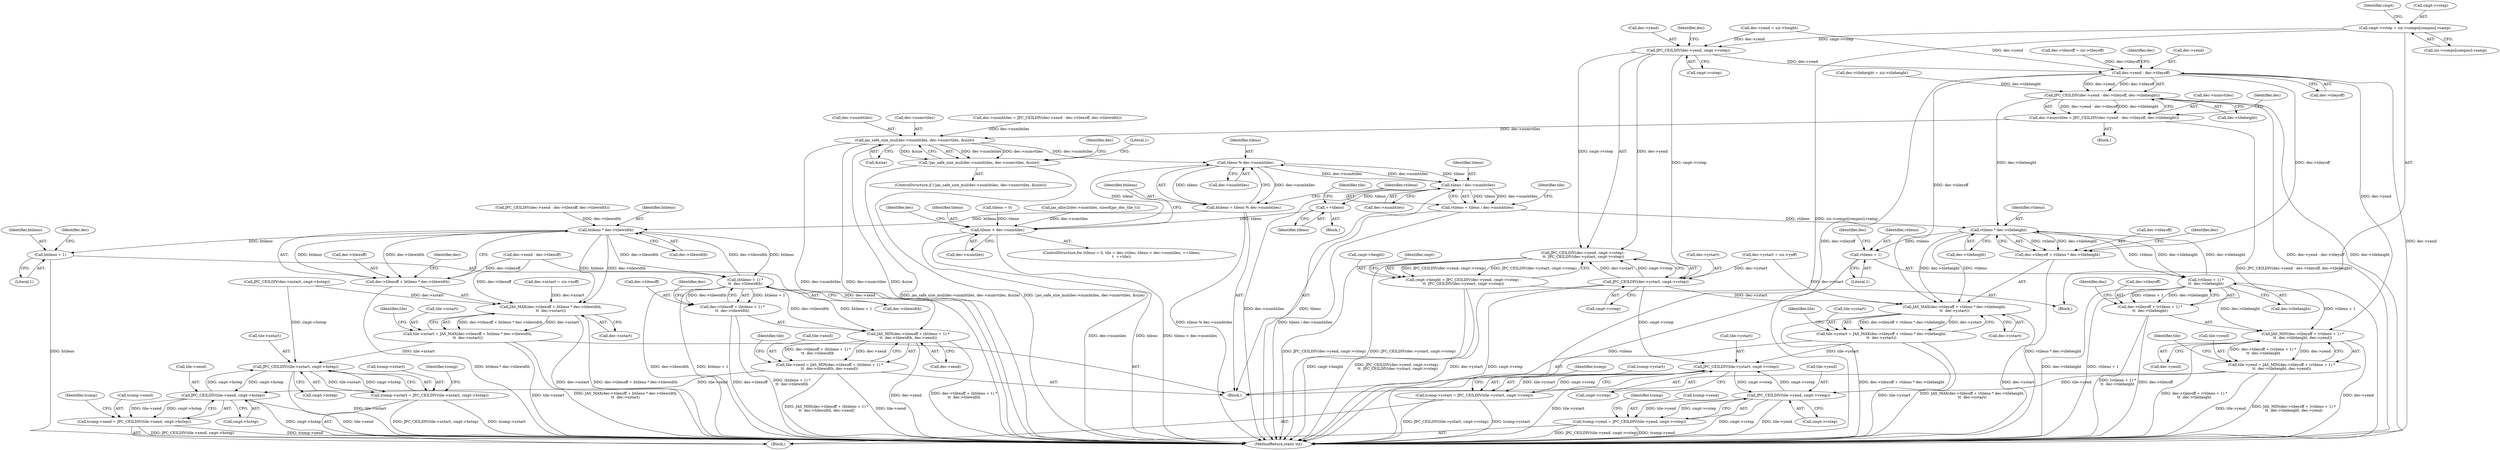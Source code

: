 digraph "0_jasper_d91198abd00fc435a397fe6bad906a4c1748e9cf@array" {
"1000269" [label="(Call,cmpt->vstep = siz->comps[compno].vsamp)"];
"1000304" [label="(Call,JPC_CEILDIV(dec->yend, cmpt->vstep))"];
"1000303" [label="(Call,JPC_CEILDIV(dec->yend, cmpt->vstep) -\n\t\t  JPC_CEILDIV(dec->ystart, cmpt->vstep))"];
"1000299" [label="(Call,cmpt->height = JPC_CEILDIV(dec->yend, cmpt->vstep) -\n\t\t  JPC_CEILDIV(dec->ystart, cmpt->vstep))"];
"1000311" [label="(Call,JPC_CEILDIV(dec->ystart, cmpt->vstep))"];
"1000480" [label="(Call,JAS_MAX(dec->tileyoff + vtileno * dec->tileheight,\n\t\t  dec->ystart))"];
"1000476" [label="(Call,tile->ystart = JAS_MAX(dec->tileyoff + vtileno * dec->tileheight,\n\t\t  dec->ystart))"];
"1000642" [label="(Call,JPC_CEILDIV(tile->ystart, cmpt->vstep))"];
"1000638" [label="(Call,tcomp->ystart = JPC_CEILDIV(tile->ystart, cmpt->vstep))"];
"1000664" [label="(Call,JPC_CEILDIV(tile->yend, cmpt->vstep))"];
"1000660" [label="(Call,tcomp->yend = JPC_CEILDIV(tile->yend, cmpt->vstep))"];
"1000353" [label="(Call,dec->yend - dec->tileyoff)"];
"1000352" [label="(Call,JPC_CEILDIV(dec->yend - dec->tileyoff, dec->tileheight))"];
"1000348" [label="(Call,dec->numvtiles = JPC_CEILDIV(dec->yend - dec->tileyoff, dec->tileheight))"];
"1000365" [label="(Call,jas_safe_size_mul(dec->numhtiles, dec->numvtiles, &size))"];
"1000364" [label="(Call,!jas_safe_size_mul(dec->numhtiles, dec->numvtiles, &size))"];
"1000437" [label="(Call,tileno % dec->numhtiles)"];
"1000435" [label="(Call,htileno = tileno % dec->numhtiles)"];
"1000468" [label="(Call,htileno * dec->tilewidth)"];
"1000463" [label="(Call,JAS_MAX(dec->tilexoff + htileno * dec->tilewidth,\n\t\t  dec->xstart))"];
"1000459" [label="(Call,tile->xstart = JAS_MAX(dec->tilexoff + htileno * dec->tilewidth,\n\t\t  dec->xstart))"];
"1000631" [label="(Call,JPC_CEILDIV(tile->xstart, cmpt->hstep))"];
"1000627" [label="(Call,tcomp->xstart = JPC_CEILDIV(tile->xstart, cmpt->hstep))"];
"1000653" [label="(Call,JPC_CEILDIV(tile->xend, cmpt->hstep))"];
"1000649" [label="(Call,tcomp->xend = JPC_CEILDIV(tile->xend, cmpt->hstep))"];
"1000464" [label="(Call,dec->tilexoff + htileno * dec->tilewidth)"];
"1000502" [label="(Call,(htileno + 1) *\n\t\t  dec->tilewidth)"];
"1000497" [label="(Call,JAS_MIN(dec->tilexoff + (htileno + 1) *\n\t\t  dec->tilewidth, dec->xend))"];
"1000493" [label="(Call,tile->xend = JAS_MIN(dec->tilexoff + (htileno + 1) *\n\t\t  dec->tilewidth, dec->xend))"];
"1000498" [label="(Call,dec->tilexoff + (htileno + 1) *\n\t\t  dec->tilewidth)"];
"1000503" [label="(Call,htileno + 1)"];
"1000444" [label="(Call,tileno / dec->numhtiles)"];
"1000430" [label="(Call,++tileno)"];
"1000424" [label="(Call,tileno < dec->numtiles)"];
"1000442" [label="(Call,vtileno = tileno / dec->numhtiles)"];
"1000485" [label="(Call,vtileno * dec->tileheight)"];
"1000481" [label="(Call,dec->tileyoff + vtileno * dec->tileheight)"];
"1000521" [label="(Call,(vtileno + 1) *\n\t\t  dec->tileheight)"];
"1000516" [label="(Call,JAS_MIN(dec->tileyoff + (vtileno + 1) *\n\t\t  dec->tileheight, dec->yend))"];
"1000512" [label="(Call,tile->yend = JAS_MIN(dec->tileyoff + (vtileno + 1) *\n\t\t  dec->tileheight, dec->yend))"];
"1000517" [label="(Call,dec->tileyoff + (vtileno + 1) *\n\t\t  dec->tileheight)"];
"1000522" [label="(Call,vtileno + 1)"];
"1000678" [label="(Identifier,dec)"];
"1000611" [label="(Block,)"];
"1000357" [label="(Call,dec->tileyoff)"];
"1000478" [label="(Identifier,tile)"];
"1000673" [label="(Identifier,tcomp)"];
"1000482" [label="(Call,dec->tileyoff)"];
"1000320" [label="(Identifier,cmpt)"];
"1000303" [label="(Call,JPC_CEILDIV(dec->yend, cmpt->vstep) -\n\t\t  JPC_CEILDIV(dec->ystart, cmpt->vstep))"];
"1000639" [label="(Call,tcomp->ystart)"];
"1000498" [label="(Call,dec->tilexoff + (htileno + 1) *\n\t\t  dec->tilewidth)"];
"1000360" [label="(Call,dec->tileheight)"];
"1000490" [label="(Call,dec->ystart)"];
"1000435" [label="(Call,htileno = tileno % dec->numhtiles)"];
"1000654" [label="(Call,tile->xend)"];
"1000437" [label="(Call,tileno % dec->numhtiles)"];
"1000292" [label="(Call,JPC_CEILDIV(dec->xstart, cmpt->hstep))"];
"1000143" [label="(Call,dec->yend = siz->height)"];
"1000377" [label="(Literal,1)"];
"1000473" [label="(Call,dec->xstart)"];
"1000529" [label="(Identifier,dec)"];
"1000514" [label="(Identifier,tile)"];
"1000439" [label="(Call,dec->numhtiles)"];
"1000304" [label="(Call,JPC_CEILDIV(dec->yend, cmpt->vstep))"];
"1000504" [label="(Identifier,htileno)"];
"1000282" [label="(Identifier,cmpt)"];
"1000312" [label="(Call,dec->ystart)"];
"1000270" [label="(Call,cmpt->vstep)"];
"1000366" [label="(Call,dec->numhtiles)"];
"1000426" [label="(Call,dec->numtiles)"];
"1000469" [label="(Identifier,htileno)"];
"1000349" [label="(Call,dec->numvtiles)"];
"1000369" [label="(Call,dec->numvtiles)"];
"1000487" [label="(Call,dec->tileheight)"];
"1000485" [label="(Call,vtileno * dec->tileheight)"];
"1000463" [label="(Call,JAS_MAX(dec->tilexoff + htileno * dec->tilewidth,\n\t\t  dec->xstart))"];
"1000512" [label="(Call,tile->yend = JAS_MIN(dec->tileyoff + (vtileno + 1) *\n\t\t  dec->tileheight, dec->yend))"];
"1000438" [label="(Identifier,tileno)"];
"1000436" [label="(Identifier,htileno)"];
"1000495" [label="(Identifier,tile)"];
"1000380" [label="(Identifier,dec)"];
"1000434" [label="(Block,)"];
"1000361" [label="(Identifier,dec)"];
"1000493" [label="(Call,tile->xend = JAS_MIN(dec->tilexoff + (htileno + 1) *\n\t\t  dec->tilewidth, dec->xend))"];
"1000657" [label="(Call,cmpt->hstep)"];
"1000522" [label="(Call,vtileno + 1)"];
"1000497" [label="(Call,JAS_MIN(dec->tilexoff + (htileno + 1) *\n\t\t  dec->tilewidth, dec->xend))"];
"1000300" [label="(Call,cmpt->height)"];
"1000627" [label="(Call,tcomp->xstart = JPC_CEILDIV(tile->xstart, cmpt->hstep))"];
"1000518" [label="(Call,dec->tileyoff)"];
"1000430" [label="(Call,++tileno)"];
"1000104" [label="(Block,)"];
"1000528" [label="(Call,dec->yend)"];
"1000649" [label="(Call,tcomp->xend = JPC_CEILDIV(tile->xend, cmpt->hstep))"];
"1000635" [label="(Call,cmpt->hstep)"];
"1000499" [label="(Call,dec->tilexoff)"];
"1000660" [label="(Call,tcomp->yend = JPC_CEILDIV(tile->yend, cmpt->vstep))"];
"1000367" [label="(Identifier,dec)"];
"1000299" [label="(Call,cmpt->height = JPC_CEILDIV(dec->yend, cmpt->vstep) -\n\t\t  JPC_CEILDIV(dec->ystart, cmpt->vstep))"];
"1000364" [label="(Call,!jas_safe_size_mul(dec->numhtiles, dec->numvtiles, &size))"];
"1000468" [label="(Call,htileno * dec->tilewidth)"];
"1000464" [label="(Call,dec->tilexoff + htileno * dec->tilewidth)"];
"1000363" [label="(ControlStructure,if (!jas_safe_size_mul(dec->numhtiles, dec->numvtiles, &size)))"];
"1000510" [label="(Identifier,dec)"];
"1000523" [label="(Identifier,vtileno)"];
"1000503" [label="(Call,htileno + 1)"];
"1000313" [label="(Identifier,dec)"];
"1000526" [label="(Identifier,dec)"];
"1000643" [label="(Call,tile->ystart)"];
"1000235" [label="(Block,)"];
"1000333" [label="(Call,dec->numhtiles = JPC_CEILDIV(dec->xend - dec->tilexoff, dec->tilewidth))"];
"1000662" [label="(Identifier,tcomp)"];
"1000474" [label="(Identifier,dec)"];
"1000646" [label="(Call,cmpt->vstep)"];
"1000451" [label="(Identifier,tile)"];
"1000354" [label="(Call,dec->yend)"];
"1000507" [label="(Identifier,dec)"];
"1000157" [label="(Call,dec->tileheight = siz->tileheight)"];
"1000470" [label="(Call,dec->tilewidth)"];
"1000129" [label="(Call,dec->ystart = siz->yoff)"];
"1000494" [label="(Call,tile->xend)"];
"1000352" [label="(Call,JPC_CEILDIV(dec->yend - dec->tileyoff, dec->tileheight))"];
"1000651" [label="(Identifier,tcomp)"];
"1000311" [label="(Call,JPC_CEILDIV(dec->ystart, cmpt->vstep))"];
"1000424" [label="(Call,tileno < dec->numtiles)"];
"1000688" [label="(MethodReturn,static int)"];
"1000481" [label="(Call,dec->tileyoff + vtileno * dec->tileheight)"];
"1000315" [label="(Call,cmpt->vstep)"];
"1000122" [label="(Call,dec->xstart = siz->xoff)"];
"1000628" [label="(Call,tcomp->xstart)"];
"1000642" [label="(Call,JPC_CEILDIV(tile->ystart, cmpt->vstep))"];
"1000668" [label="(Call,cmpt->vstep)"];
"1000480" [label="(Call,JAS_MAX(dec->tileyoff + vtileno * dec->tileheight,\n\t\t  dec->ystart))"];
"1000445" [label="(Identifier,tileno)"];
"1000338" [label="(Call,dec->xend - dec->tilexoff)"];
"1000348" [label="(Call,dec->numvtiles = JPC_CEILDIV(dec->yend - dec->tileyoff, dec->tileheight))"];
"1000661" [label="(Call,tcomp->yend)"];
"1000443" [label="(Identifier,vtileno)"];
"1000650" [label="(Call,tcomp->xend)"];
"1000477" [label="(Call,tile->ystart)"];
"1000429" [label="(Block,)"];
"1000431" [label="(Identifier,tileno)"];
"1000638" [label="(Call,tcomp->ystart = JPC_CEILDIV(tile->ystart, cmpt->vstep))"];
"1000446" [label="(Call,dec->numhtiles)"];
"1000513" [label="(Call,tile->yend)"];
"1000665" [label="(Call,tile->yend)"];
"1000509" [label="(Call,dec->xend)"];
"1000460" [label="(Call,tile->xstart)"];
"1000524" [label="(Literal,1)"];
"1000476" [label="(Call,tile->ystart = JAS_MAX(dec->tileyoff + vtileno * dec->tileheight,\n\t\t  dec->ystart))"];
"1000653" [label="(Call,JPC_CEILDIV(tile->xend, cmpt->hstep))"];
"1000486" [label="(Identifier,vtileno)"];
"1000459" [label="(Call,tile->xstart = JAS_MAX(dec->tilexoff + htileno * dec->tilewidth,\n\t\t  dec->xstart))"];
"1000491" [label="(Identifier,dec)"];
"1000269" [label="(Call,cmpt->vstep = siz->comps[compno].vsamp)"];
"1000273" [label="(Call,siz->comps[compno].vsamp)"];
"1000433" [label="(Identifier,tile)"];
"1000365" [label="(Call,jas_safe_size_mul(dec->numhtiles, dec->numvtiles, &size))"];
"1000425" [label="(Identifier,tileno)"];
"1000416" [label="(Call,tileno = 0)"];
"1000465" [label="(Call,dec->tilexoff)"];
"1000664" [label="(Call,JPC_CEILDIV(tile->yend, cmpt->vstep))"];
"1000517" [label="(Call,dec->tileyoff + (vtileno + 1) *\n\t\t  dec->tileheight)"];
"1000506" [label="(Call,dec->tilewidth)"];
"1000444" [label="(Call,tileno / dec->numhtiles)"];
"1000525" [label="(Call,dec->tileheight)"];
"1000516" [label="(Call,JAS_MIN(dec->tileyoff + (vtileno + 1) *\n\t\t  dec->tileheight, dec->yend))"];
"1000502" [label="(Call,(htileno + 1) *\n\t\t  dec->tilewidth)"];
"1000305" [label="(Call,dec->yend)"];
"1000372" [label="(Call,&size)"];
"1000632" [label="(Call,tile->xstart)"];
"1000404" [label="(Call,jas_alloc2(dec->numtiles, sizeof(jpc_dec_tile_t)))"];
"1000533" [label="(Identifier,tile)"];
"1000631" [label="(Call,JPC_CEILDIV(tile->xstart, cmpt->hstep))"];
"1000308" [label="(Call,cmpt->vstep)"];
"1000337" [label="(Call,JPC_CEILDIV(dec->xend - dec->tilexoff, dec->tilewidth))"];
"1000442" [label="(Call,vtileno = tileno / dec->numhtiles)"];
"1000414" [label="(ControlStructure,for (tileno = 0, tile = dec->tiles; tileno < dec->numtiles; ++tileno,\n\t  ++tile))"];
"1000505" [label="(Literal,1)"];
"1000353" [label="(Call,dec->yend - dec->tileyoff)"];
"1000640" [label="(Identifier,tcomp)"];
"1000521" [label="(Call,(vtileno + 1) *\n\t\t  dec->tileheight)"];
"1000171" [label="(Call,dec->tileyoff = siz->tileyoff)"];
"1000269" -> "1000235"  [label="AST: "];
"1000269" -> "1000273"  [label="CFG: "];
"1000270" -> "1000269"  [label="AST: "];
"1000273" -> "1000269"  [label="AST: "];
"1000282" -> "1000269"  [label="CFG: "];
"1000269" -> "1000688"  [label="DDG: siz->comps[compno].vsamp"];
"1000269" -> "1000304"  [label="DDG: cmpt->vstep"];
"1000304" -> "1000303"  [label="AST: "];
"1000304" -> "1000308"  [label="CFG: "];
"1000305" -> "1000304"  [label="AST: "];
"1000308" -> "1000304"  [label="AST: "];
"1000313" -> "1000304"  [label="CFG: "];
"1000304" -> "1000303"  [label="DDG: dec->yend"];
"1000304" -> "1000303"  [label="DDG: cmpt->vstep"];
"1000143" -> "1000304"  [label="DDG: dec->yend"];
"1000304" -> "1000311"  [label="DDG: cmpt->vstep"];
"1000304" -> "1000353"  [label="DDG: dec->yend"];
"1000303" -> "1000299"  [label="AST: "];
"1000303" -> "1000311"  [label="CFG: "];
"1000311" -> "1000303"  [label="AST: "];
"1000299" -> "1000303"  [label="CFG: "];
"1000303" -> "1000688"  [label="DDG: JPC_CEILDIV(dec->yend, cmpt->vstep)"];
"1000303" -> "1000688"  [label="DDG: JPC_CEILDIV(dec->ystart, cmpt->vstep)"];
"1000303" -> "1000299"  [label="DDG: JPC_CEILDIV(dec->yend, cmpt->vstep)"];
"1000303" -> "1000299"  [label="DDG: JPC_CEILDIV(dec->ystart, cmpt->vstep)"];
"1000311" -> "1000303"  [label="DDG: dec->ystart"];
"1000311" -> "1000303"  [label="DDG: cmpt->vstep"];
"1000299" -> "1000235"  [label="AST: "];
"1000300" -> "1000299"  [label="AST: "];
"1000320" -> "1000299"  [label="CFG: "];
"1000299" -> "1000688"  [label="DDG: JPC_CEILDIV(dec->yend, cmpt->vstep) -\n\t\t  JPC_CEILDIV(dec->ystart, cmpt->vstep)"];
"1000299" -> "1000688"  [label="DDG: cmpt->height"];
"1000311" -> "1000315"  [label="CFG: "];
"1000312" -> "1000311"  [label="AST: "];
"1000315" -> "1000311"  [label="AST: "];
"1000311" -> "1000688"  [label="DDG: dec->ystart"];
"1000311" -> "1000688"  [label="DDG: cmpt->vstep"];
"1000129" -> "1000311"  [label="DDG: dec->ystart"];
"1000311" -> "1000480"  [label="DDG: dec->ystart"];
"1000311" -> "1000642"  [label="DDG: cmpt->vstep"];
"1000480" -> "1000476"  [label="AST: "];
"1000480" -> "1000490"  [label="CFG: "];
"1000481" -> "1000480"  [label="AST: "];
"1000490" -> "1000480"  [label="AST: "];
"1000476" -> "1000480"  [label="CFG: "];
"1000480" -> "1000688"  [label="DDG: dec->ystart"];
"1000480" -> "1000688"  [label="DDG: dec->tileyoff + vtileno * dec->tileheight"];
"1000480" -> "1000476"  [label="DDG: dec->tileyoff + vtileno * dec->tileheight"];
"1000480" -> "1000476"  [label="DDG: dec->ystart"];
"1000353" -> "1000480"  [label="DDG: dec->tileyoff"];
"1000485" -> "1000480"  [label="DDG: vtileno"];
"1000485" -> "1000480"  [label="DDG: dec->tileheight"];
"1000129" -> "1000480"  [label="DDG: dec->ystart"];
"1000476" -> "1000434"  [label="AST: "];
"1000477" -> "1000476"  [label="AST: "];
"1000495" -> "1000476"  [label="CFG: "];
"1000476" -> "1000688"  [label="DDG: tile->ystart"];
"1000476" -> "1000688"  [label="DDG: JAS_MAX(dec->tileyoff + vtileno * dec->tileheight,\n\t\t  dec->ystart)"];
"1000476" -> "1000642"  [label="DDG: tile->ystart"];
"1000642" -> "1000638"  [label="AST: "];
"1000642" -> "1000646"  [label="CFG: "];
"1000643" -> "1000642"  [label="AST: "];
"1000646" -> "1000642"  [label="AST: "];
"1000638" -> "1000642"  [label="CFG: "];
"1000642" -> "1000688"  [label="DDG: tile->ystart"];
"1000642" -> "1000638"  [label="DDG: tile->ystart"];
"1000642" -> "1000638"  [label="DDG: cmpt->vstep"];
"1000664" -> "1000642"  [label="DDG: cmpt->vstep"];
"1000642" -> "1000664"  [label="DDG: cmpt->vstep"];
"1000638" -> "1000611"  [label="AST: "];
"1000639" -> "1000638"  [label="AST: "];
"1000651" -> "1000638"  [label="CFG: "];
"1000638" -> "1000688"  [label="DDG: tcomp->ystart"];
"1000638" -> "1000688"  [label="DDG: JPC_CEILDIV(tile->ystart, cmpt->vstep)"];
"1000664" -> "1000660"  [label="AST: "];
"1000664" -> "1000668"  [label="CFG: "];
"1000665" -> "1000664"  [label="AST: "];
"1000668" -> "1000664"  [label="AST: "];
"1000660" -> "1000664"  [label="CFG: "];
"1000664" -> "1000688"  [label="DDG: cmpt->vstep"];
"1000664" -> "1000688"  [label="DDG: tile->yend"];
"1000664" -> "1000660"  [label="DDG: tile->yend"];
"1000664" -> "1000660"  [label="DDG: cmpt->vstep"];
"1000512" -> "1000664"  [label="DDG: tile->yend"];
"1000660" -> "1000611"  [label="AST: "];
"1000661" -> "1000660"  [label="AST: "];
"1000673" -> "1000660"  [label="CFG: "];
"1000660" -> "1000688"  [label="DDG: JPC_CEILDIV(tile->yend, cmpt->vstep)"];
"1000660" -> "1000688"  [label="DDG: tcomp->yend"];
"1000353" -> "1000352"  [label="AST: "];
"1000353" -> "1000357"  [label="CFG: "];
"1000354" -> "1000353"  [label="AST: "];
"1000357" -> "1000353"  [label="AST: "];
"1000361" -> "1000353"  [label="CFG: "];
"1000353" -> "1000688"  [label="DDG: dec->tileyoff"];
"1000353" -> "1000688"  [label="DDG: dec->yend"];
"1000353" -> "1000352"  [label="DDG: dec->yend"];
"1000353" -> "1000352"  [label="DDG: dec->tileyoff"];
"1000143" -> "1000353"  [label="DDG: dec->yend"];
"1000171" -> "1000353"  [label="DDG: dec->tileyoff"];
"1000353" -> "1000481"  [label="DDG: dec->tileyoff"];
"1000353" -> "1000516"  [label="DDG: dec->yend"];
"1000352" -> "1000348"  [label="AST: "];
"1000352" -> "1000360"  [label="CFG: "];
"1000360" -> "1000352"  [label="AST: "];
"1000348" -> "1000352"  [label="CFG: "];
"1000352" -> "1000688"  [label="DDG: dec->yend - dec->tileyoff"];
"1000352" -> "1000688"  [label="DDG: dec->tileheight"];
"1000352" -> "1000348"  [label="DDG: dec->yend - dec->tileyoff"];
"1000352" -> "1000348"  [label="DDG: dec->tileheight"];
"1000157" -> "1000352"  [label="DDG: dec->tileheight"];
"1000352" -> "1000485"  [label="DDG: dec->tileheight"];
"1000348" -> "1000104"  [label="AST: "];
"1000349" -> "1000348"  [label="AST: "];
"1000367" -> "1000348"  [label="CFG: "];
"1000348" -> "1000688"  [label="DDG: JPC_CEILDIV(dec->yend - dec->tileyoff, dec->tileheight)"];
"1000348" -> "1000365"  [label="DDG: dec->numvtiles"];
"1000365" -> "1000364"  [label="AST: "];
"1000365" -> "1000372"  [label="CFG: "];
"1000366" -> "1000365"  [label="AST: "];
"1000369" -> "1000365"  [label="AST: "];
"1000372" -> "1000365"  [label="AST: "];
"1000364" -> "1000365"  [label="CFG: "];
"1000365" -> "1000688"  [label="DDG: dec->numvtiles"];
"1000365" -> "1000688"  [label="DDG: dec->numhtiles"];
"1000365" -> "1000688"  [label="DDG: &size"];
"1000365" -> "1000364"  [label="DDG: dec->numhtiles"];
"1000365" -> "1000364"  [label="DDG: dec->numvtiles"];
"1000365" -> "1000364"  [label="DDG: &size"];
"1000333" -> "1000365"  [label="DDG: dec->numhtiles"];
"1000365" -> "1000437"  [label="DDG: dec->numhtiles"];
"1000364" -> "1000363"  [label="AST: "];
"1000377" -> "1000364"  [label="CFG: "];
"1000380" -> "1000364"  [label="CFG: "];
"1000364" -> "1000688"  [label="DDG: jas_safe_size_mul(dec->numhtiles, dec->numvtiles, &size)"];
"1000364" -> "1000688"  [label="DDG: !jas_safe_size_mul(dec->numhtiles, dec->numvtiles, &size)"];
"1000437" -> "1000435"  [label="AST: "];
"1000437" -> "1000439"  [label="CFG: "];
"1000438" -> "1000437"  [label="AST: "];
"1000439" -> "1000437"  [label="AST: "];
"1000435" -> "1000437"  [label="CFG: "];
"1000437" -> "1000435"  [label="DDG: tileno"];
"1000437" -> "1000435"  [label="DDG: dec->numhtiles"];
"1000424" -> "1000437"  [label="DDG: tileno"];
"1000444" -> "1000437"  [label="DDG: dec->numhtiles"];
"1000437" -> "1000444"  [label="DDG: tileno"];
"1000437" -> "1000444"  [label="DDG: dec->numhtiles"];
"1000435" -> "1000434"  [label="AST: "];
"1000436" -> "1000435"  [label="AST: "];
"1000443" -> "1000435"  [label="CFG: "];
"1000435" -> "1000688"  [label="DDG: tileno % dec->numhtiles"];
"1000435" -> "1000468"  [label="DDG: htileno"];
"1000468" -> "1000464"  [label="AST: "];
"1000468" -> "1000470"  [label="CFG: "];
"1000469" -> "1000468"  [label="AST: "];
"1000470" -> "1000468"  [label="AST: "];
"1000464" -> "1000468"  [label="CFG: "];
"1000468" -> "1000463"  [label="DDG: htileno"];
"1000468" -> "1000463"  [label="DDG: dec->tilewidth"];
"1000468" -> "1000464"  [label="DDG: htileno"];
"1000468" -> "1000464"  [label="DDG: dec->tilewidth"];
"1000502" -> "1000468"  [label="DDG: dec->tilewidth"];
"1000337" -> "1000468"  [label="DDG: dec->tilewidth"];
"1000468" -> "1000502"  [label="DDG: htileno"];
"1000468" -> "1000502"  [label="DDG: dec->tilewidth"];
"1000468" -> "1000503"  [label="DDG: htileno"];
"1000463" -> "1000459"  [label="AST: "];
"1000463" -> "1000473"  [label="CFG: "];
"1000464" -> "1000463"  [label="AST: "];
"1000473" -> "1000463"  [label="AST: "];
"1000459" -> "1000463"  [label="CFG: "];
"1000463" -> "1000688"  [label="DDG: dec->tilexoff + htileno * dec->tilewidth"];
"1000463" -> "1000688"  [label="DDG: dec->xstart"];
"1000463" -> "1000459"  [label="DDG: dec->tilexoff + htileno * dec->tilewidth"];
"1000463" -> "1000459"  [label="DDG: dec->xstart"];
"1000338" -> "1000463"  [label="DDG: dec->tilexoff"];
"1000292" -> "1000463"  [label="DDG: dec->xstart"];
"1000122" -> "1000463"  [label="DDG: dec->xstart"];
"1000459" -> "1000434"  [label="AST: "];
"1000460" -> "1000459"  [label="AST: "];
"1000478" -> "1000459"  [label="CFG: "];
"1000459" -> "1000688"  [label="DDG: tile->xstart"];
"1000459" -> "1000688"  [label="DDG: JAS_MAX(dec->tilexoff + htileno * dec->tilewidth,\n\t\t  dec->xstart)"];
"1000459" -> "1000631"  [label="DDG: tile->xstart"];
"1000631" -> "1000627"  [label="AST: "];
"1000631" -> "1000635"  [label="CFG: "];
"1000632" -> "1000631"  [label="AST: "];
"1000635" -> "1000631"  [label="AST: "];
"1000627" -> "1000631"  [label="CFG: "];
"1000631" -> "1000688"  [label="DDG: tile->xstart"];
"1000631" -> "1000627"  [label="DDG: tile->xstart"];
"1000631" -> "1000627"  [label="DDG: cmpt->hstep"];
"1000292" -> "1000631"  [label="DDG: cmpt->hstep"];
"1000653" -> "1000631"  [label="DDG: cmpt->hstep"];
"1000631" -> "1000653"  [label="DDG: cmpt->hstep"];
"1000627" -> "1000611"  [label="AST: "];
"1000628" -> "1000627"  [label="AST: "];
"1000640" -> "1000627"  [label="CFG: "];
"1000627" -> "1000688"  [label="DDG: JPC_CEILDIV(tile->xstart, cmpt->hstep)"];
"1000627" -> "1000688"  [label="DDG: tcomp->xstart"];
"1000653" -> "1000649"  [label="AST: "];
"1000653" -> "1000657"  [label="CFG: "];
"1000654" -> "1000653"  [label="AST: "];
"1000657" -> "1000653"  [label="AST: "];
"1000649" -> "1000653"  [label="CFG: "];
"1000653" -> "1000688"  [label="DDG: cmpt->hstep"];
"1000653" -> "1000688"  [label="DDG: tile->xend"];
"1000653" -> "1000649"  [label="DDG: tile->xend"];
"1000653" -> "1000649"  [label="DDG: cmpt->hstep"];
"1000493" -> "1000653"  [label="DDG: tile->xend"];
"1000649" -> "1000611"  [label="AST: "];
"1000650" -> "1000649"  [label="AST: "];
"1000662" -> "1000649"  [label="CFG: "];
"1000649" -> "1000688"  [label="DDG: tcomp->xend"];
"1000649" -> "1000688"  [label="DDG: JPC_CEILDIV(tile->xend, cmpt->hstep)"];
"1000465" -> "1000464"  [label="AST: "];
"1000474" -> "1000464"  [label="CFG: "];
"1000464" -> "1000688"  [label="DDG: htileno * dec->tilewidth"];
"1000338" -> "1000464"  [label="DDG: dec->tilexoff"];
"1000502" -> "1000498"  [label="AST: "];
"1000502" -> "1000506"  [label="CFG: "];
"1000503" -> "1000502"  [label="AST: "];
"1000506" -> "1000502"  [label="AST: "];
"1000498" -> "1000502"  [label="CFG: "];
"1000502" -> "1000688"  [label="DDG: dec->tilewidth"];
"1000502" -> "1000688"  [label="DDG: htileno + 1"];
"1000502" -> "1000497"  [label="DDG: htileno + 1"];
"1000502" -> "1000497"  [label="DDG: dec->tilewidth"];
"1000502" -> "1000498"  [label="DDG: htileno + 1"];
"1000502" -> "1000498"  [label="DDG: dec->tilewidth"];
"1000497" -> "1000493"  [label="AST: "];
"1000497" -> "1000509"  [label="CFG: "];
"1000498" -> "1000497"  [label="AST: "];
"1000509" -> "1000497"  [label="AST: "];
"1000493" -> "1000497"  [label="CFG: "];
"1000497" -> "1000688"  [label="DDG: dec->xend"];
"1000497" -> "1000688"  [label="DDG: dec->tilexoff + (htileno + 1) *\n\t\t  dec->tilewidth"];
"1000497" -> "1000493"  [label="DDG: dec->tilexoff + (htileno + 1) *\n\t\t  dec->tilewidth"];
"1000497" -> "1000493"  [label="DDG: dec->xend"];
"1000338" -> "1000497"  [label="DDG: dec->xend"];
"1000493" -> "1000434"  [label="AST: "];
"1000494" -> "1000493"  [label="AST: "];
"1000514" -> "1000493"  [label="CFG: "];
"1000493" -> "1000688"  [label="DDG: tile->xend"];
"1000493" -> "1000688"  [label="DDG: JAS_MIN(dec->tilexoff + (htileno + 1) *\n\t\t  dec->tilewidth, dec->xend)"];
"1000499" -> "1000498"  [label="AST: "];
"1000510" -> "1000498"  [label="CFG: "];
"1000498" -> "1000688"  [label="DDG: (htileno + 1) *\n\t\t  dec->tilewidth"];
"1000498" -> "1000688"  [label="DDG: dec->tilexoff"];
"1000503" -> "1000505"  [label="CFG: "];
"1000504" -> "1000503"  [label="AST: "];
"1000505" -> "1000503"  [label="AST: "];
"1000507" -> "1000503"  [label="CFG: "];
"1000503" -> "1000688"  [label="DDG: htileno"];
"1000444" -> "1000442"  [label="AST: "];
"1000444" -> "1000446"  [label="CFG: "];
"1000445" -> "1000444"  [label="AST: "];
"1000446" -> "1000444"  [label="AST: "];
"1000442" -> "1000444"  [label="CFG: "];
"1000444" -> "1000688"  [label="DDG: dec->numhtiles"];
"1000444" -> "1000688"  [label="DDG: tileno"];
"1000444" -> "1000430"  [label="DDG: tileno"];
"1000444" -> "1000442"  [label="DDG: tileno"];
"1000444" -> "1000442"  [label="DDG: dec->numhtiles"];
"1000430" -> "1000429"  [label="AST: "];
"1000430" -> "1000431"  [label="CFG: "];
"1000431" -> "1000430"  [label="AST: "];
"1000433" -> "1000430"  [label="CFG: "];
"1000430" -> "1000424"  [label="DDG: tileno"];
"1000424" -> "1000414"  [label="AST: "];
"1000424" -> "1000426"  [label="CFG: "];
"1000425" -> "1000424"  [label="AST: "];
"1000426" -> "1000424"  [label="AST: "];
"1000436" -> "1000424"  [label="CFG: "];
"1000678" -> "1000424"  [label="CFG: "];
"1000424" -> "1000688"  [label="DDG: dec->numtiles"];
"1000424" -> "1000688"  [label="DDG: tileno"];
"1000424" -> "1000688"  [label="DDG: tileno < dec->numtiles"];
"1000416" -> "1000424"  [label="DDG: tileno"];
"1000404" -> "1000424"  [label="DDG: dec->numtiles"];
"1000442" -> "1000434"  [label="AST: "];
"1000443" -> "1000442"  [label="AST: "];
"1000451" -> "1000442"  [label="CFG: "];
"1000442" -> "1000688"  [label="DDG: tileno / dec->numhtiles"];
"1000442" -> "1000485"  [label="DDG: vtileno"];
"1000485" -> "1000481"  [label="AST: "];
"1000485" -> "1000487"  [label="CFG: "];
"1000486" -> "1000485"  [label="AST: "];
"1000487" -> "1000485"  [label="AST: "];
"1000481" -> "1000485"  [label="CFG: "];
"1000485" -> "1000481"  [label="DDG: vtileno"];
"1000485" -> "1000481"  [label="DDG: dec->tileheight"];
"1000521" -> "1000485"  [label="DDG: dec->tileheight"];
"1000485" -> "1000521"  [label="DDG: vtileno"];
"1000485" -> "1000521"  [label="DDG: dec->tileheight"];
"1000485" -> "1000522"  [label="DDG: vtileno"];
"1000482" -> "1000481"  [label="AST: "];
"1000491" -> "1000481"  [label="CFG: "];
"1000481" -> "1000688"  [label="DDG: vtileno * dec->tileheight"];
"1000521" -> "1000517"  [label="AST: "];
"1000521" -> "1000525"  [label="CFG: "];
"1000522" -> "1000521"  [label="AST: "];
"1000525" -> "1000521"  [label="AST: "];
"1000517" -> "1000521"  [label="CFG: "];
"1000521" -> "1000688"  [label="DDG: dec->tileheight"];
"1000521" -> "1000688"  [label="DDG: vtileno + 1"];
"1000521" -> "1000516"  [label="DDG: vtileno + 1"];
"1000521" -> "1000516"  [label="DDG: dec->tileheight"];
"1000521" -> "1000517"  [label="DDG: vtileno + 1"];
"1000521" -> "1000517"  [label="DDG: dec->tileheight"];
"1000516" -> "1000512"  [label="AST: "];
"1000516" -> "1000528"  [label="CFG: "];
"1000517" -> "1000516"  [label="AST: "];
"1000528" -> "1000516"  [label="AST: "];
"1000512" -> "1000516"  [label="CFG: "];
"1000516" -> "1000688"  [label="DDG: dec->yend"];
"1000516" -> "1000688"  [label="DDG: dec->tileyoff + (vtileno + 1) *\n\t\t  dec->tileheight"];
"1000516" -> "1000512"  [label="DDG: dec->tileyoff + (vtileno + 1) *\n\t\t  dec->tileheight"];
"1000516" -> "1000512"  [label="DDG: dec->yend"];
"1000512" -> "1000434"  [label="AST: "];
"1000513" -> "1000512"  [label="AST: "];
"1000533" -> "1000512"  [label="CFG: "];
"1000512" -> "1000688"  [label="DDG: tile->yend"];
"1000512" -> "1000688"  [label="DDG: JAS_MIN(dec->tileyoff + (vtileno + 1) *\n\t\t  dec->tileheight, dec->yend)"];
"1000518" -> "1000517"  [label="AST: "];
"1000529" -> "1000517"  [label="CFG: "];
"1000517" -> "1000688"  [label="DDG: dec->tileyoff"];
"1000517" -> "1000688"  [label="DDG: (vtileno + 1) *\n\t\t  dec->tileheight"];
"1000522" -> "1000524"  [label="CFG: "];
"1000523" -> "1000522"  [label="AST: "];
"1000524" -> "1000522"  [label="AST: "];
"1000526" -> "1000522"  [label="CFG: "];
"1000522" -> "1000688"  [label="DDG: vtileno"];
}
